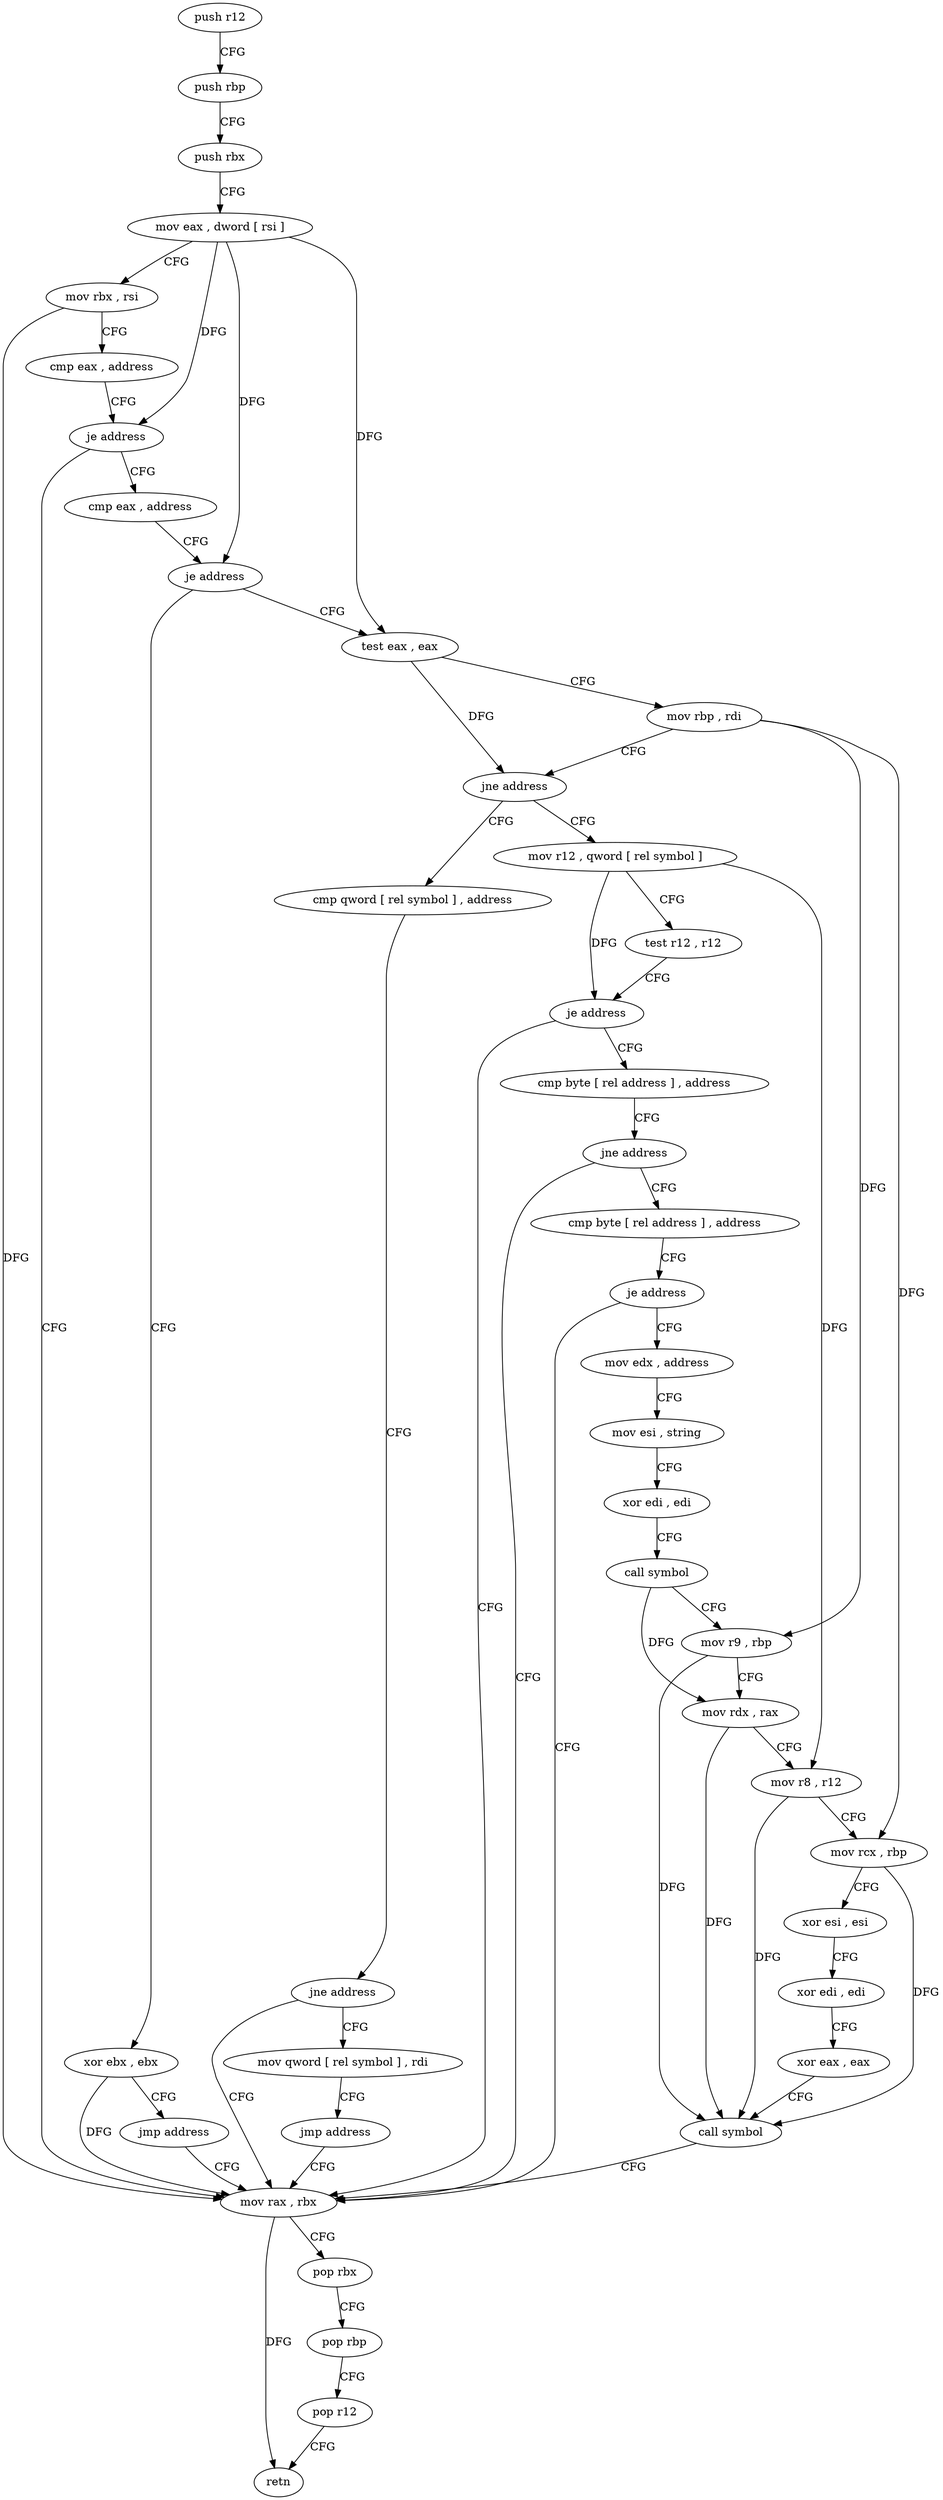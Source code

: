 digraph "func" {
"4252048" [label = "push r12" ]
"4252050" [label = "push rbp" ]
"4252051" [label = "push rbx" ]
"4252052" [label = "mov eax , dword [ rsi ]" ]
"4252054" [label = "mov rbx , rsi" ]
"4252057" [label = "cmp eax , address" ]
"4252060" [label = "je address" ]
"4252144" [label = "mov rax , rbx" ]
"4252062" [label = "cmp eax , address" ]
"4252147" [label = "pop rbx" ]
"4252148" [label = "pop rbp" ]
"4252149" [label = "pop r12" ]
"4252151" [label = "retn" ]
"4252065" [label = "je address" ]
"4252184" [label = "xor ebx , ebx" ]
"4252067" [label = "test eax , eax" ]
"4252186" [label = "jmp address" ]
"4252069" [label = "mov rbp , rdi" ]
"4252072" [label = "jne address" ]
"4252160" [label = "cmp qword [ rel symbol ] , address" ]
"4252074" [label = "mov r12 , qword [ rel symbol ]" ]
"4252168" [label = "jne address" ]
"4252170" [label = "mov qword [ rel symbol ] , rdi" ]
"4252081" [label = "test r12 , r12" ]
"4252084" [label = "je address" ]
"4252086" [label = "cmp byte [ rel address ] , address" ]
"4252177" [label = "jmp address" ]
"4252093" [label = "jne address" ]
"4252095" [label = "cmp byte [ rel address ] , address" ]
"4252102" [label = "je address" ]
"4252104" [label = "mov edx , address" ]
"4252109" [label = "mov esi , string" ]
"4252114" [label = "xor edi , edi" ]
"4252116" [label = "call symbol" ]
"4252121" [label = "mov r9 , rbp" ]
"4252124" [label = "mov rdx , rax" ]
"4252127" [label = "mov r8 , r12" ]
"4252130" [label = "mov rcx , rbp" ]
"4252133" [label = "xor esi , esi" ]
"4252135" [label = "xor edi , edi" ]
"4252137" [label = "xor eax , eax" ]
"4252139" [label = "call symbol" ]
"4252048" -> "4252050" [ label = "CFG" ]
"4252050" -> "4252051" [ label = "CFG" ]
"4252051" -> "4252052" [ label = "CFG" ]
"4252052" -> "4252054" [ label = "CFG" ]
"4252052" -> "4252060" [ label = "DFG" ]
"4252052" -> "4252065" [ label = "DFG" ]
"4252052" -> "4252067" [ label = "DFG" ]
"4252054" -> "4252057" [ label = "CFG" ]
"4252054" -> "4252144" [ label = "DFG" ]
"4252057" -> "4252060" [ label = "CFG" ]
"4252060" -> "4252144" [ label = "CFG" ]
"4252060" -> "4252062" [ label = "CFG" ]
"4252144" -> "4252147" [ label = "CFG" ]
"4252144" -> "4252151" [ label = "DFG" ]
"4252062" -> "4252065" [ label = "CFG" ]
"4252147" -> "4252148" [ label = "CFG" ]
"4252148" -> "4252149" [ label = "CFG" ]
"4252149" -> "4252151" [ label = "CFG" ]
"4252065" -> "4252184" [ label = "CFG" ]
"4252065" -> "4252067" [ label = "CFG" ]
"4252184" -> "4252186" [ label = "CFG" ]
"4252184" -> "4252144" [ label = "DFG" ]
"4252067" -> "4252069" [ label = "CFG" ]
"4252067" -> "4252072" [ label = "DFG" ]
"4252186" -> "4252144" [ label = "CFG" ]
"4252069" -> "4252072" [ label = "CFG" ]
"4252069" -> "4252121" [ label = "DFG" ]
"4252069" -> "4252130" [ label = "DFG" ]
"4252072" -> "4252160" [ label = "CFG" ]
"4252072" -> "4252074" [ label = "CFG" ]
"4252160" -> "4252168" [ label = "CFG" ]
"4252074" -> "4252081" [ label = "CFG" ]
"4252074" -> "4252084" [ label = "DFG" ]
"4252074" -> "4252127" [ label = "DFG" ]
"4252168" -> "4252144" [ label = "CFG" ]
"4252168" -> "4252170" [ label = "CFG" ]
"4252170" -> "4252177" [ label = "CFG" ]
"4252081" -> "4252084" [ label = "CFG" ]
"4252084" -> "4252144" [ label = "CFG" ]
"4252084" -> "4252086" [ label = "CFG" ]
"4252086" -> "4252093" [ label = "CFG" ]
"4252177" -> "4252144" [ label = "CFG" ]
"4252093" -> "4252144" [ label = "CFG" ]
"4252093" -> "4252095" [ label = "CFG" ]
"4252095" -> "4252102" [ label = "CFG" ]
"4252102" -> "4252144" [ label = "CFG" ]
"4252102" -> "4252104" [ label = "CFG" ]
"4252104" -> "4252109" [ label = "CFG" ]
"4252109" -> "4252114" [ label = "CFG" ]
"4252114" -> "4252116" [ label = "CFG" ]
"4252116" -> "4252121" [ label = "CFG" ]
"4252116" -> "4252124" [ label = "DFG" ]
"4252121" -> "4252124" [ label = "CFG" ]
"4252121" -> "4252139" [ label = "DFG" ]
"4252124" -> "4252127" [ label = "CFG" ]
"4252124" -> "4252139" [ label = "DFG" ]
"4252127" -> "4252130" [ label = "CFG" ]
"4252127" -> "4252139" [ label = "DFG" ]
"4252130" -> "4252133" [ label = "CFG" ]
"4252130" -> "4252139" [ label = "DFG" ]
"4252133" -> "4252135" [ label = "CFG" ]
"4252135" -> "4252137" [ label = "CFG" ]
"4252137" -> "4252139" [ label = "CFG" ]
"4252139" -> "4252144" [ label = "CFG" ]
}
